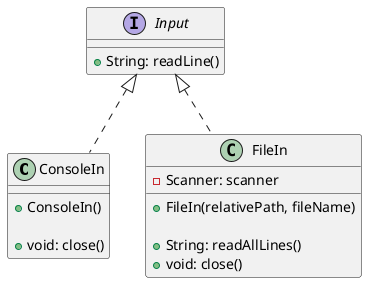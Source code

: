 @startuml
'https://plantuml.com/class-diagram

class ConsoleIn implements Input {
    +ConsoleIn()

    +void: close()
}

class FileIn implements Input{
    -Scanner: scanner

    +FileIn(relativePath, fileName)

    +String: readAllLines()
    +void: close()
}

interface Input {
    +String: readLine()
}
@enduml